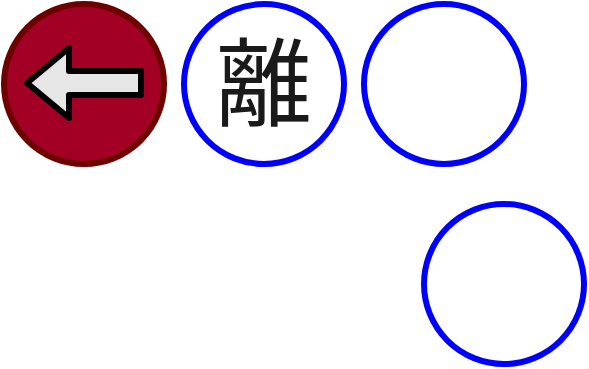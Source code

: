 <mxfile>
    <diagram id="w-7CJyka5zCctE4Li5eL" name="Page-1">
        <mxGraphModel dx="548" dy="715" grid="1" gridSize="10" guides="1" tooltips="1" connect="1" arrows="1" fold="1" page="1" pageScale="1" pageWidth="850" pageHeight="1100" math="0" shadow="0">
            <root>
                <mxCell id="0"/>
                <mxCell id="1" parent="0"/>
                <mxCell id="5" value="" style="group" parent="1" vertex="1" connectable="0">
                    <mxGeometry x="120" y="160" width="80" height="80" as="geometry"/>
                </mxCell>
                <mxCell id="2" value="" style="ellipse;whiteSpace=wrap;html=1;aspect=fixed;strokeWidth=3;fillColor=#a20025;fontColor=#ffffff;strokeColor=#6F0000;" parent="5" vertex="1">
                    <mxGeometry width="80" height="80" as="geometry"/>
                </mxCell>
                <mxCell id="3" value="" style="shape=flexArrow;endArrow=classic;html=1;strokeWidth=3;strokeColor=default;fillColor=#E6E6E6;" parent="5" edge="1">
                    <mxGeometry width="50" height="50" relative="1" as="geometry">
                        <mxPoint x="70" y="39.5" as="sourcePoint"/>
                        <mxPoint x="10" y="39.5" as="targetPoint"/>
                    </mxGeometry>
                </mxCell>
                <mxCell id="9" value="" style="group;rotation=-180;" parent="1" vertex="1" connectable="0">
                    <mxGeometry x="300" y="160" width="80" height="80" as="geometry"/>
                </mxCell>
                <mxCell id="25" value="" style="ellipse;whiteSpace=wrap;html=1;aspect=fixed;strokeWidth=3;fillColor=none;strokeColor=#0000FF;" parent="9" vertex="1">
                    <mxGeometry width="80" height="80" as="geometry"/>
                </mxCell>
                <mxCell id="28" value="" style="group;rotation=-180;" parent="1" vertex="1" connectable="0">
                    <mxGeometry x="330" y="260" width="80" height="80" as="geometry"/>
                </mxCell>
                <mxCell id="29" value="" style="ellipse;whiteSpace=wrap;html=1;aspect=fixed;strokeWidth=3;fillColor=none;strokeColor=#0000FF;" parent="28" vertex="1">
                    <mxGeometry width="80" height="80" as="geometry"/>
                </mxCell>
                <mxCell id="30" value="" style="group;fillColor=none;" vertex="1" connectable="0" parent="1">
                    <mxGeometry x="210" y="160" width="80" height="80" as="geometry"/>
                </mxCell>
                <mxCell id="31" value="" style="ellipse;whiteSpace=wrap;html=1;aspect=fixed;strokeWidth=3;fillColor=none;strokeColor=#0000FF;" vertex="1" parent="30">
                    <mxGeometry width="80" height="80" as="geometry"/>
                </mxCell>
                <mxCell id="32" value="&lt;font face=&quot;Verdana&quot; style=&quot;font-size: 48px;&quot;&gt;離&lt;br style=&quot;font-size: 48px;&quot;&gt;&lt;/font&gt;" style="text;strokeColor=none;align=center;fillColor=none;html=1;verticalAlign=middle;whiteSpace=wrap;rounded=0;fontSize=48;labelBorderColor=none;fontColor=#1A1A1A;labelBackgroundColor=none;" vertex="1" parent="30">
                    <mxGeometry y="15" width="80" height="50" as="geometry"/>
                </mxCell>
            </root>
        </mxGraphModel>
    </diagram>
</mxfile>